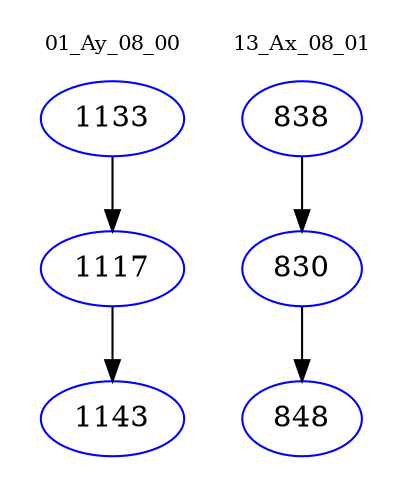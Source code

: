 digraph{
subgraph cluster_0 {
color = white
label = "01_Ay_08_00";
fontsize=10;
T0_1133 [label="1133", color="blue"]
T0_1133 -> T0_1117 [color="black"]
T0_1117 [label="1117", color="blue"]
T0_1117 -> T0_1143 [color="black"]
T0_1143 [label="1143", color="blue"]
}
subgraph cluster_1 {
color = white
label = "13_Ax_08_01";
fontsize=10;
T1_838 [label="838", color="blue"]
T1_838 -> T1_830 [color="black"]
T1_830 [label="830", color="blue"]
T1_830 -> T1_848 [color="black"]
T1_848 [label="848", color="blue"]
}
}
